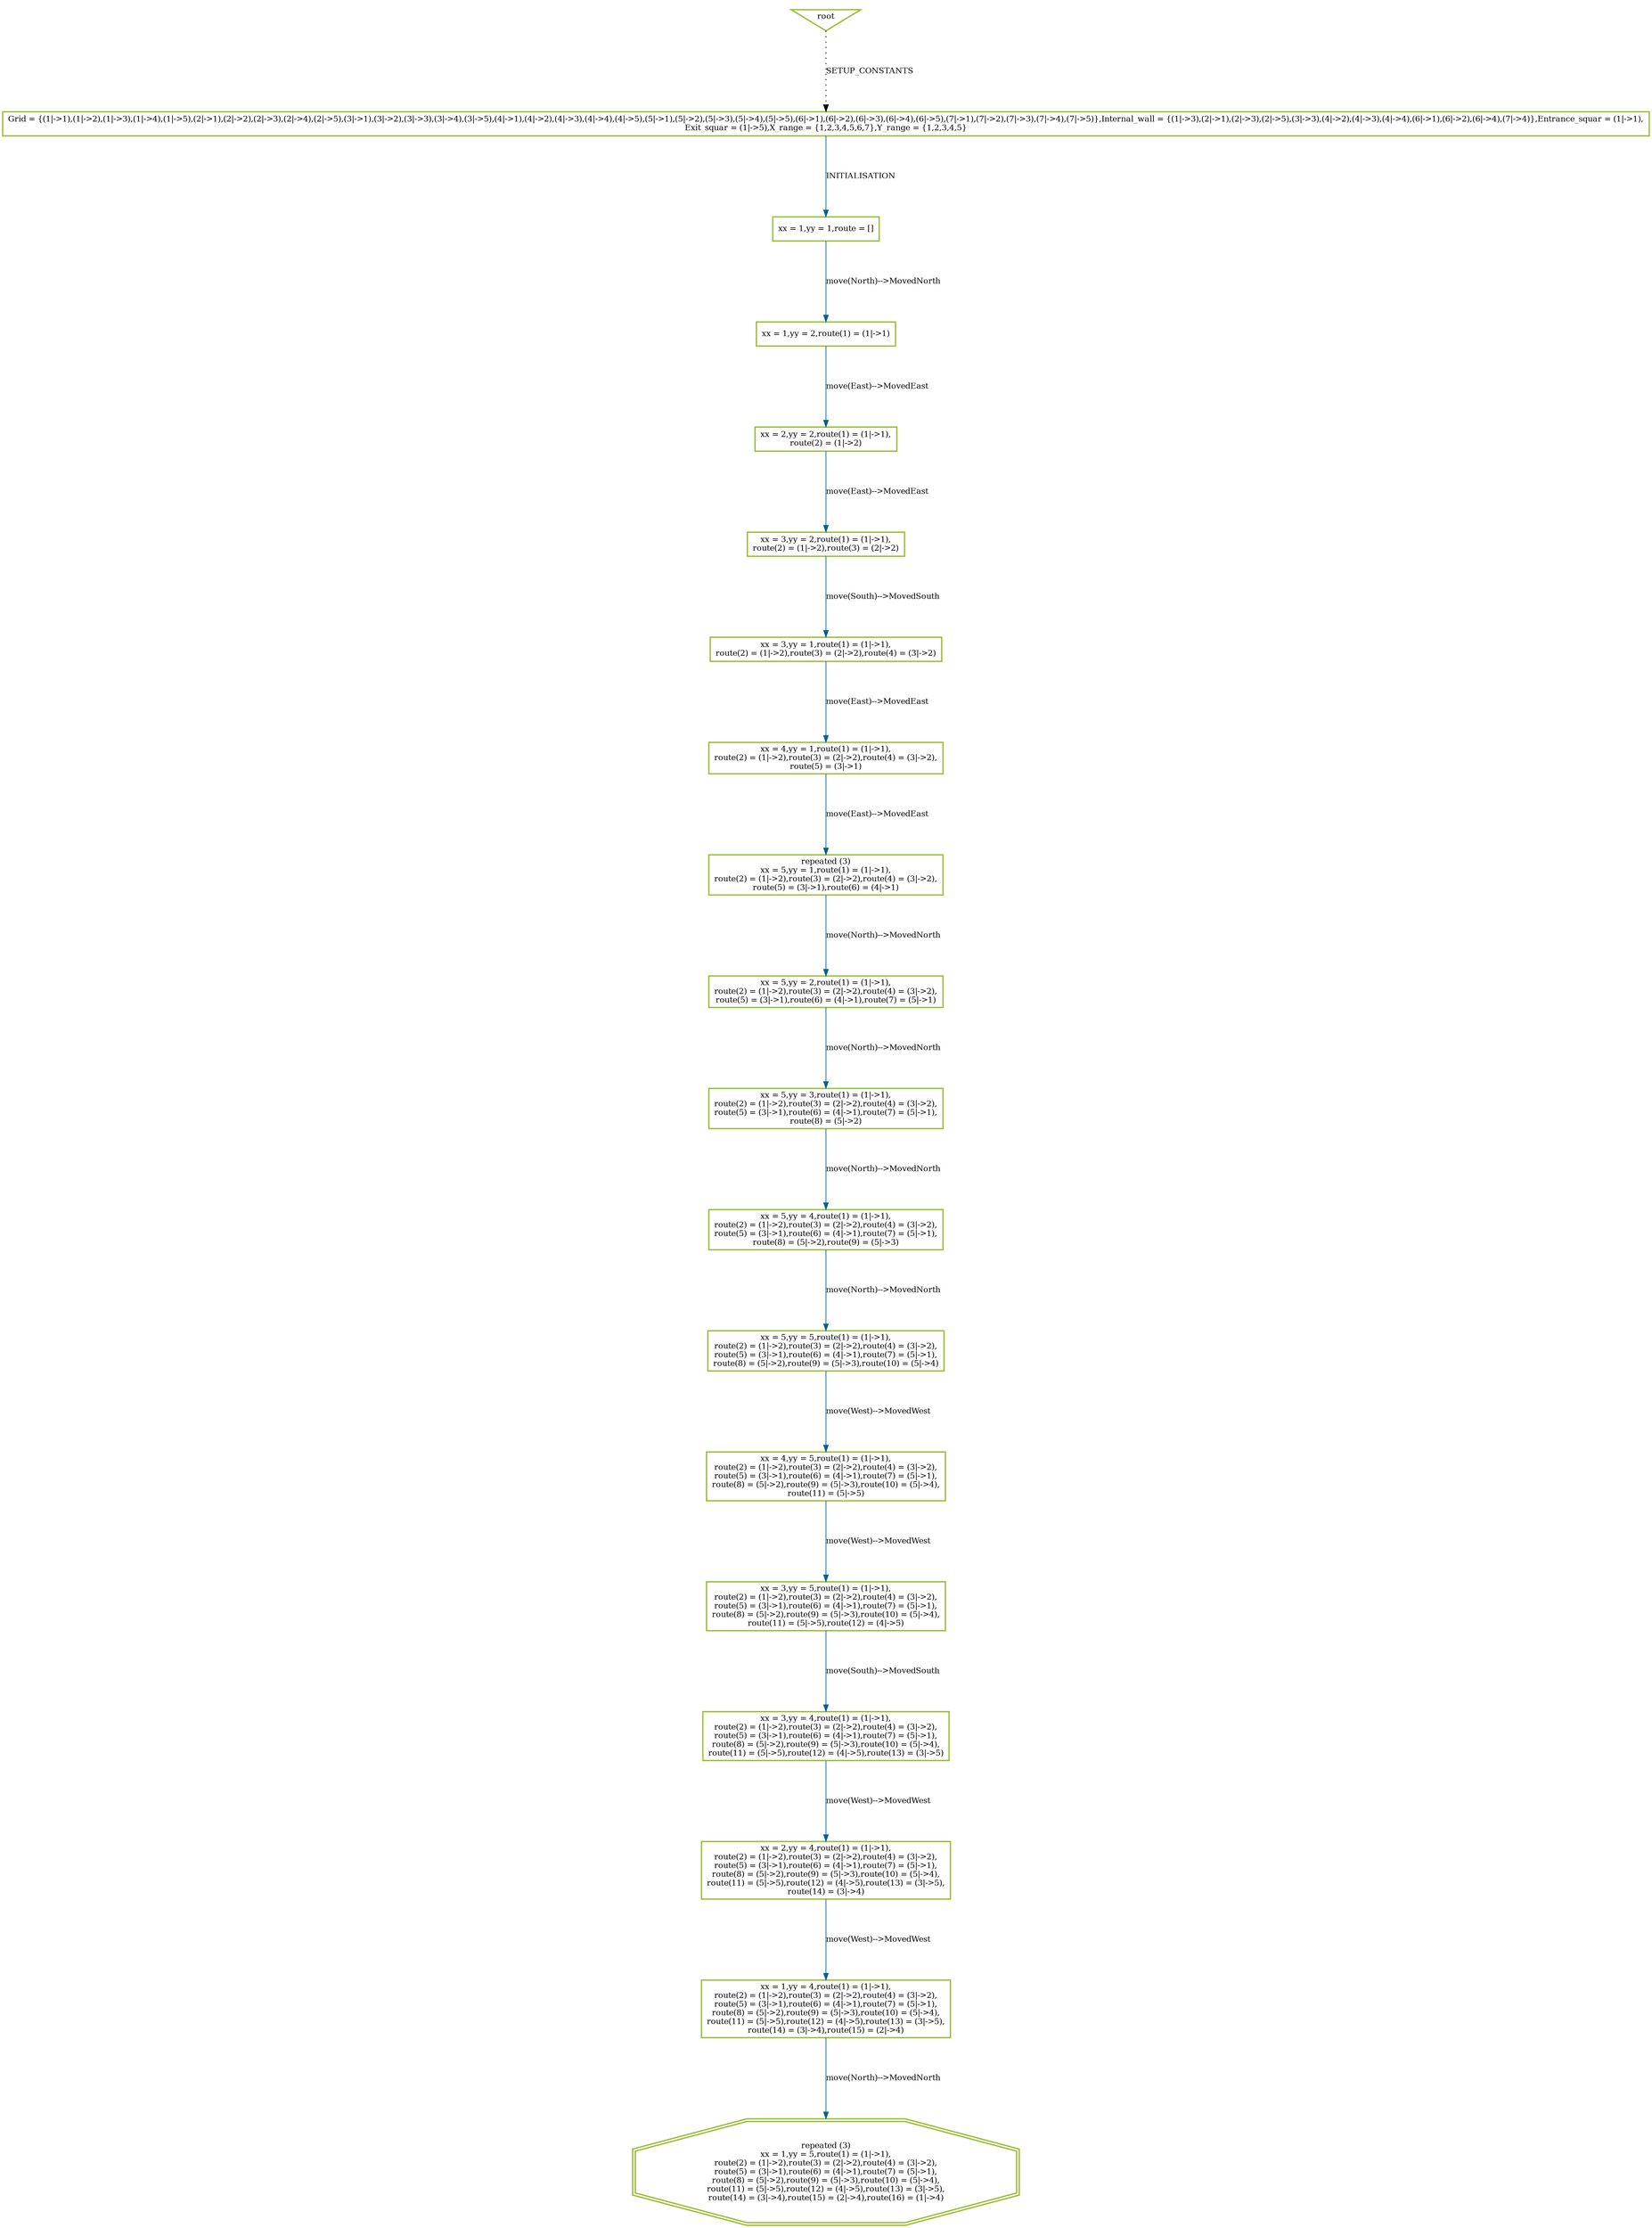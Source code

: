 digraph history {
graph [nodesep=1.5, ranksep=1.5];
0 [shape=box, color="#99BF38", fontsize=12, penwidth=2, label="Grid = \{(1\|-\>1),(1\|-\>2),(1\|-\>3),(1\|-\>4),(1\|-\>5),(2\|-\>1),(2\|-\>2),(2\|-\>3),(2\|-\>4),(2\|-\>5),(3\|-\>1),(3\|-\>2),(3\|-\>3),(3\|-\>4),(3\|-\>5),(4\|-\>1),(4\|-\>2),(4\|-\>3),(4\|-\>4),(4\|-\>5),(5\|-\>1),(5\|-\>2),(5\|-\>3),(5\|-\>4),(5\|-\>5),(6\|-\>1),(6\|-\>2),(6\|-\>3),(6\|-\>4),(6\|-\>5),(7\|-\>1),(7\|-\>2),(7\|-\>3),(7\|-\>4),(7\|-\>5)\},Internal_wall = \{(1\|-\>3),(2\|-\>1),(2\|-\>3),(2\|-\>5),(3\|-\>3),(4\|-\>2),(4\|-\>3),(4\|-\>4),(6\|-\>1),(6\|-\>2),(6\|-\>4),(7\|-\>4)\},Entrance_squar = (1\|-\>1),\nExit_squar = (1\|-\>5),X_range = \{1,2,3,4,5,6,7\},Y_range = \{1,2,3,4,5\}"];

1 [shape=box, color="#99BF38", fontsize=12, penwidth=2, label="xx = 1,yy = 1,route = []"];

2 [shape=box, color="#99BF38", fontsize=12, penwidth=2, label="xx = 1,yy = 2,route(1) = (1\|-\>1)"];

4 [shape=box, color="#99BF38", fontsize=12, penwidth=2, label="xx = 2,yy = 2,route(1) = (1\|-\>1),\nroute(2) = (1\|-\>2)"];

5 [shape=box, color="#99BF38", fontsize=12, penwidth=2, label="xx = 3,yy = 2,route(1) = (1\|-\>1),\nroute(2) = (1\|-\>2),route(3) = (2\|-\>2)"];

7 [shape=box, color="#99BF38", fontsize=12, penwidth=2, label="xx = 3,yy = 1,route(1) = (1\|-\>1),\nroute(2) = (1\|-\>2),route(3) = (2\|-\>2),route(4) = (3\|-\>2)"];

10 [shape=box, color="#99BF38", fontsize=12, penwidth=2, label="xx = 4,yy = 1,route(1) = (1\|-\>1),\nroute(2) = (1\|-\>2),route(3) = (2\|-\>2),route(4) = (3\|-\>2),\nroute(5) = (3\|-\>1)"];

11 [shape=box, color="#99BF38", fontsize=12, penwidth=2, label="repeated (3)\nxx = 5,yy = 1,route(1) = (1\|-\>1),\nroute(2) = (1\|-\>2),route(3) = (2\|-\>2),route(4) = (3\|-\>2),\nroute(5) = (3\|-\>1),route(6) = (4\|-\>1)"];

13 [shape=box, color="#99BF38", fontsize=12, penwidth=2, label="xx = 5,yy = 2,route(1) = (1\|-\>1),\nroute(2) = (1\|-\>2),route(3) = (2\|-\>2),route(4) = (3\|-\>2),\nroute(5) = (3\|-\>1),route(6) = (4\|-\>1),route(7) = (5\|-\>1)"];

15 [shape=box, color="#99BF38", fontsize=12, penwidth=2, label="xx = 5,yy = 3,route(1) = (1\|-\>1),\nroute(2) = (1\|-\>2),route(3) = (2\|-\>2),route(4) = (3\|-\>2),\nroute(5) = (3\|-\>1),route(6) = (4\|-\>1),route(7) = (5\|-\>1),\nroute(8) = (5\|-\>2)"];

17 [shape=box, color="#99BF38", fontsize=12, penwidth=2, label="xx = 5,yy = 4,route(1) = (1\|-\>1),\nroute(2) = (1\|-\>2),route(3) = (2\|-\>2),route(4) = (3\|-\>2),\nroute(5) = (3\|-\>1),route(6) = (4\|-\>1),route(7) = (5\|-\>1),\nroute(8) = (5\|-\>2),route(9) = (5\|-\>3)"];

20 [shape=box, color="#99BF38", fontsize=12, penwidth=2, label="xx = 5,yy = 5,route(1) = (1\|-\>1),\nroute(2) = (1\|-\>2),route(3) = (2\|-\>2),route(4) = (3\|-\>2),\nroute(5) = (3\|-\>1),route(6) = (4\|-\>1),route(7) = (5\|-\>1),\nroute(8) = (5\|-\>2),route(9) = (5\|-\>3),route(10) = (5\|-\>4)"];

24 [shape=box, color="#99BF38", fontsize=12, penwidth=2, label="xx = 4,yy = 5,route(1) = (1\|-\>1),\nroute(2) = (1\|-\>2),route(3) = (2\|-\>2),route(4) = (3\|-\>2),\nroute(5) = (3\|-\>1),route(6) = (4\|-\>1),route(7) = (5\|-\>1),\nroute(8) = (5\|-\>2),route(9) = (5\|-\>3),route(10) = (5\|-\>4),\nroute(11) = (5\|-\>5)"];

26 [shape=box, color="#99BF38", fontsize=12, penwidth=2, label="xx = 3,yy = 5,route(1) = (1\|-\>1),\nroute(2) = (1\|-\>2),route(3) = (2\|-\>2),route(4) = (3\|-\>2),\nroute(5) = (3\|-\>1),route(6) = (4\|-\>1),route(7) = (5\|-\>1),\nroute(8) = (5\|-\>2),route(9) = (5\|-\>3),route(10) = (5\|-\>4),\nroute(11) = (5\|-\>5),route(12) = (4\|-\>5)"];

27 [shape=box, color="#99BF38", fontsize=12, penwidth=2, label="xx = 3,yy = 4,route(1) = (1\|-\>1),\nroute(2) = (1\|-\>2),route(3) = (2\|-\>2),route(4) = (3\|-\>2),\nroute(5) = (3\|-\>1),route(6) = (4\|-\>1),route(7) = (5\|-\>1),\nroute(8) = (5\|-\>2),route(9) = (5\|-\>3),route(10) = (5\|-\>4),\nroute(11) = (5\|-\>5),route(12) = (4\|-\>5),route(13) = (3\|-\>5)"];

30 [shape=box, color="#99BF38", fontsize=12, penwidth=2, label="xx = 2,yy = 4,route(1) = (1\|-\>1),\nroute(2) = (1\|-\>2),route(3) = (2\|-\>2),route(4) = (3\|-\>2),\nroute(5) = (3\|-\>1),route(6) = (4\|-\>1),route(7) = (5\|-\>1),\nroute(8) = (5\|-\>2),route(9) = (5\|-\>3),route(10) = (5\|-\>4),\nroute(11) = (5\|-\>5),route(12) = (4\|-\>5),route(13) = (3\|-\>5),\nroute(14) = (3\|-\>4)"];

32 [shape=box, color="#99BF38", fontsize=12, penwidth=2, label="xx = 1,yy = 4,route(1) = (1\|-\>1),\nroute(2) = (1\|-\>2),route(3) = (2\|-\>2),route(4) = (3\|-\>2),\nroute(5) = (3\|-\>1),route(6) = (4\|-\>1),route(7) = (5\|-\>1),\nroute(8) = (5\|-\>2),route(9) = (5\|-\>3),route(10) = (5\|-\>4),\nroute(11) = (5\|-\>5),route(12) = (4\|-\>5),route(13) = (3\|-\>5),\nroute(14) = (3\|-\>4),route(15) = (2\|-\>4)"];

33 [shape=doubleoctagon, color="#99BF38", fontsize=12, penwidth=2, label="repeated (3)\nxx = 1,yy = 5,route(1) = (1\|-\>1),\nroute(2) = (1\|-\>2),route(3) = (2\|-\>2),route(4) = (3\|-\>2),\nroute(5) = (3\|-\>1),route(6) = (4\|-\>1),route(7) = (5\|-\>1),\nroute(8) = (5\|-\>2),route(9) = (5\|-\>3),route(10) = (5\|-\>4),\nroute(11) = (5\|-\>5),route(12) = (4\|-\>5),route(13) = (3\|-\>5),\nroute(14) = (3\|-\>4),route(15) = (2\|-\>4),route(16) = (1\|-\>4)"];

root [shape=invtriangle, color="#99BF38", fontsize=12, penwidth=2, label="root"];

root -> 0 [style = dotted, color = black, label="SETUP_CONSTANTS", fontsize=12];

0 -> 1 [color = "#006391", label="INITIALISATION", fontsize=12];

1 -> 2 [color = "#006391", label="move(North)--\>MovedNorth", fontsize=12];

2 -> 4 [color = "#006391", label="move(East)--\>MovedEast", fontsize=12];

4 -> 5 [color = "#006391", label="move(East)--\>MovedEast", fontsize=12];

5 -> 7 [color = "#006391", label="move(South)--\>MovedSouth", fontsize=12];

7 -> 10 [color = "#006391", label="move(East)--\>MovedEast", fontsize=12];

10 -> 11 [color = "#006391", label="move(East)--\>MovedEast", fontsize=12];



11 -> 13 [color = "#006391", label="move(North)--\>MovedNorth", fontsize=12];

13 -> 15 [color = "#006391", label="move(North)--\>MovedNorth", fontsize=12];

15 -> 17 [color = "#006391", label="move(North)--\>MovedNorth", fontsize=12];

17 -> 20 [color = "#006391", label="move(North)--\>MovedNorth", fontsize=12];

20 -> 24 [color = "#006391", label="move(West)--\>MovedWest", fontsize=12];

24 -> 26 [color = "#006391", label="move(West)--\>MovedWest", fontsize=12];

26 -> 27 [color = "#006391", label="move(South)--\>MovedSouth", fontsize=12];

27 -> 30 [color = "#006391", label="move(West)--\>MovedWest", fontsize=12];

30 -> 32 [color = "#006391", label="move(West)--\>MovedWest", fontsize=12];

32 -> 33 [color = "#006391", label="move(North)--\>MovedNorth", fontsize=12];



}
